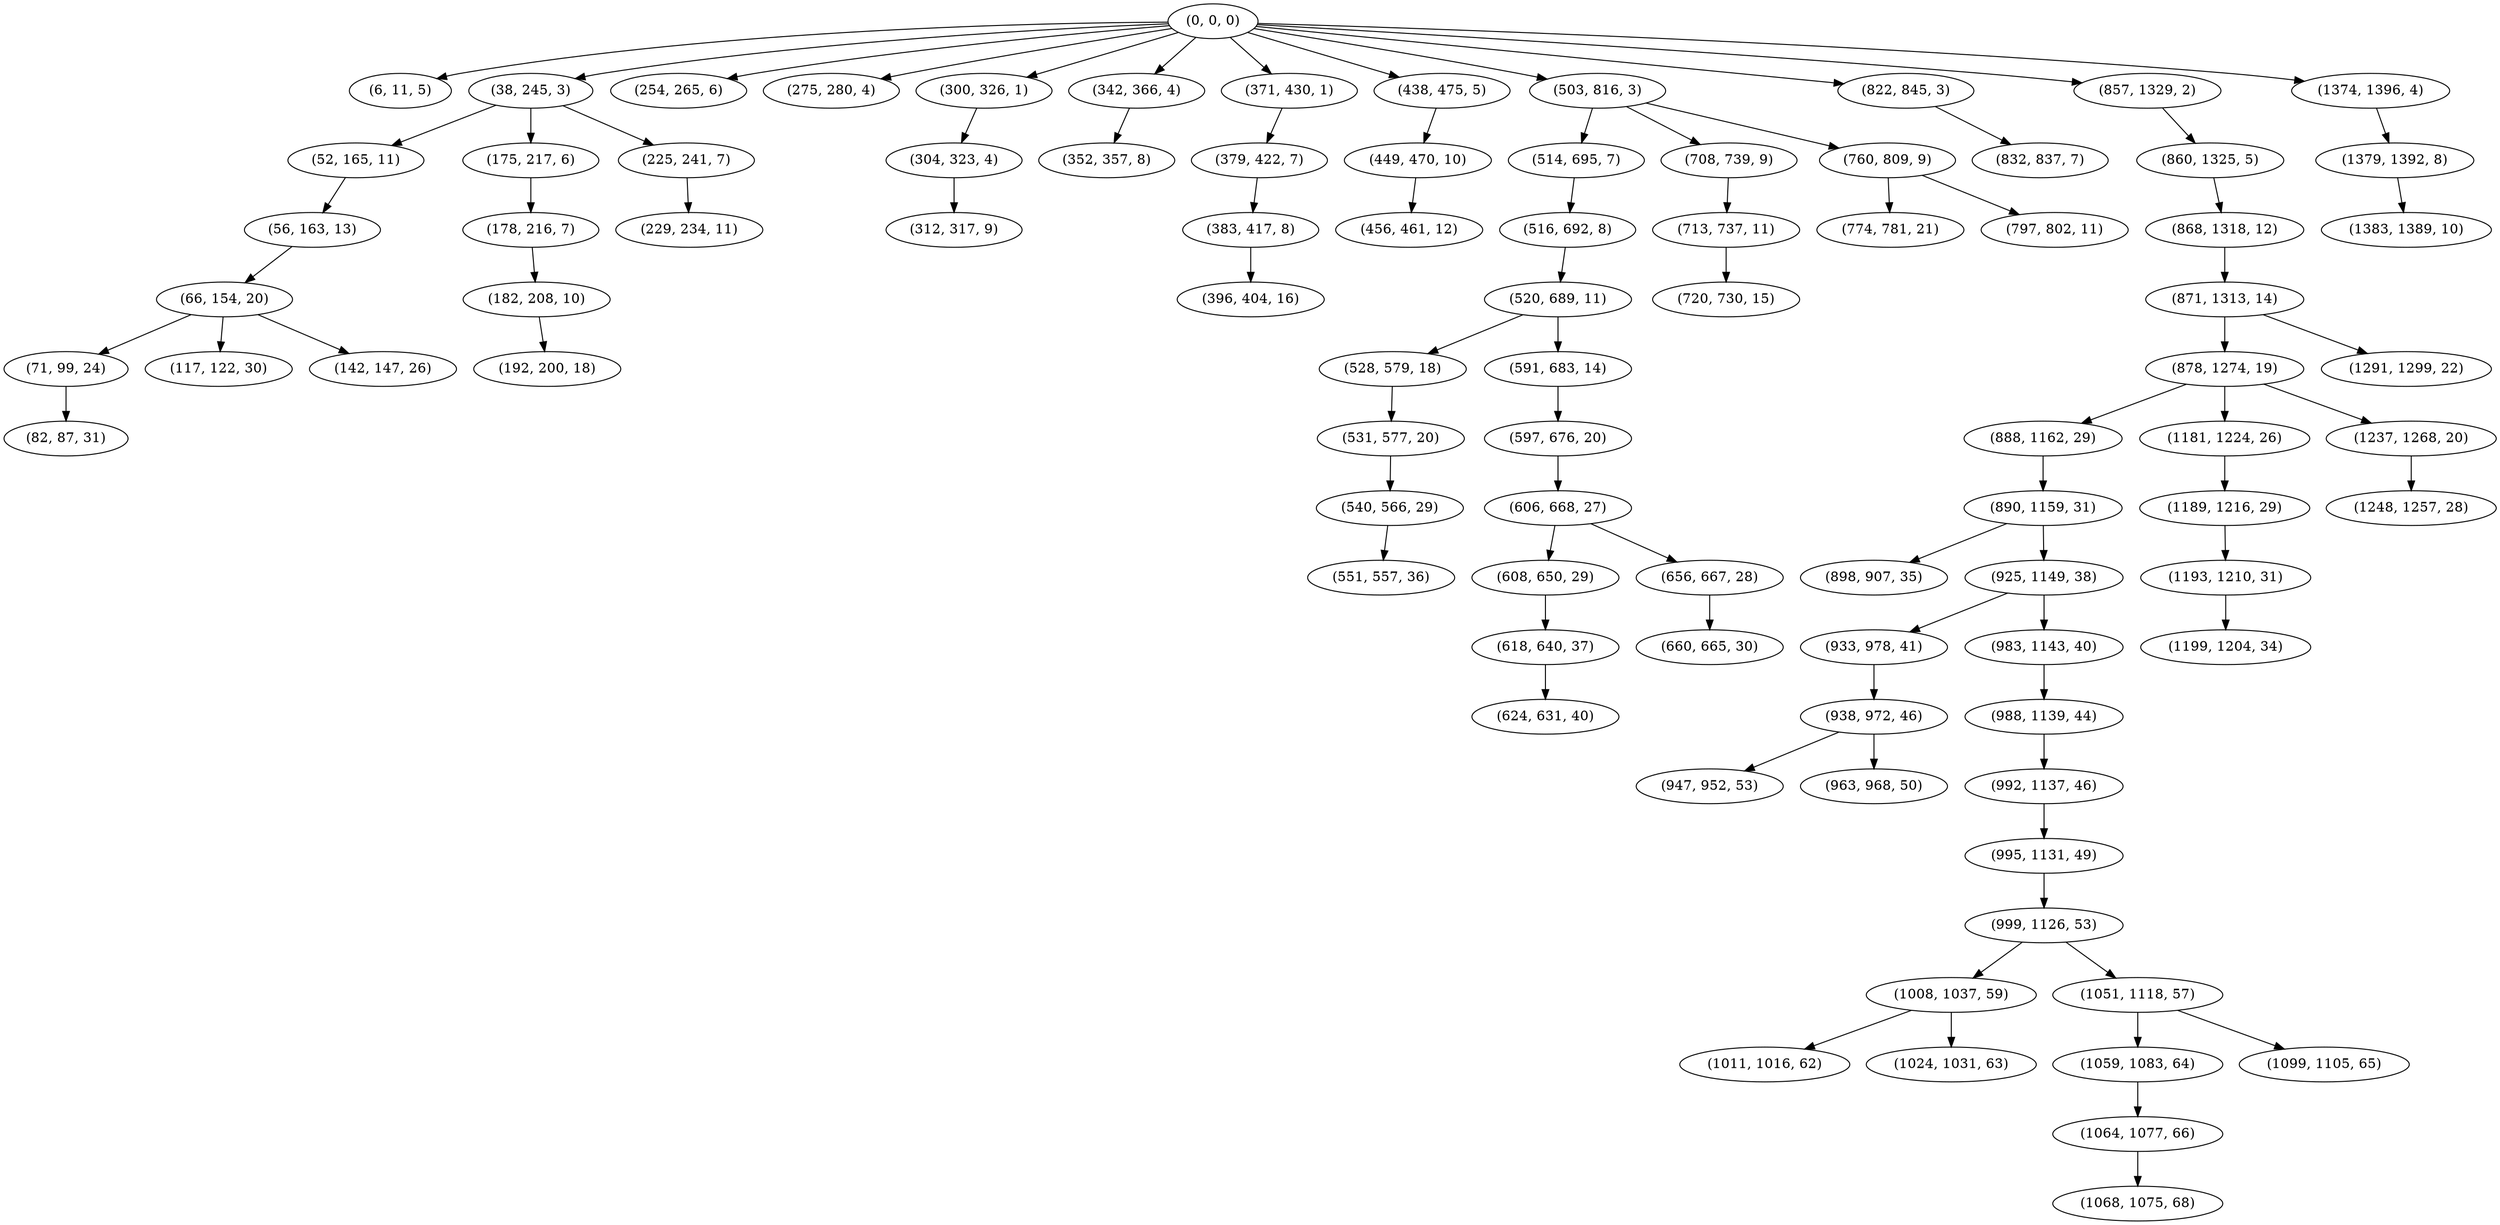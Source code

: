 digraph tree {
    "(0, 0, 0)";
    "(6, 11, 5)";
    "(38, 245, 3)";
    "(52, 165, 11)";
    "(56, 163, 13)";
    "(66, 154, 20)";
    "(71, 99, 24)";
    "(82, 87, 31)";
    "(117, 122, 30)";
    "(142, 147, 26)";
    "(175, 217, 6)";
    "(178, 216, 7)";
    "(182, 208, 10)";
    "(192, 200, 18)";
    "(225, 241, 7)";
    "(229, 234, 11)";
    "(254, 265, 6)";
    "(275, 280, 4)";
    "(300, 326, 1)";
    "(304, 323, 4)";
    "(312, 317, 9)";
    "(342, 366, 4)";
    "(352, 357, 8)";
    "(371, 430, 1)";
    "(379, 422, 7)";
    "(383, 417, 8)";
    "(396, 404, 16)";
    "(438, 475, 5)";
    "(449, 470, 10)";
    "(456, 461, 12)";
    "(503, 816, 3)";
    "(514, 695, 7)";
    "(516, 692, 8)";
    "(520, 689, 11)";
    "(528, 579, 18)";
    "(531, 577, 20)";
    "(540, 566, 29)";
    "(551, 557, 36)";
    "(591, 683, 14)";
    "(597, 676, 20)";
    "(606, 668, 27)";
    "(608, 650, 29)";
    "(618, 640, 37)";
    "(624, 631, 40)";
    "(656, 667, 28)";
    "(660, 665, 30)";
    "(708, 739, 9)";
    "(713, 737, 11)";
    "(720, 730, 15)";
    "(760, 809, 9)";
    "(774, 781, 21)";
    "(797, 802, 11)";
    "(822, 845, 3)";
    "(832, 837, 7)";
    "(857, 1329, 2)";
    "(860, 1325, 5)";
    "(868, 1318, 12)";
    "(871, 1313, 14)";
    "(878, 1274, 19)";
    "(888, 1162, 29)";
    "(890, 1159, 31)";
    "(898, 907, 35)";
    "(925, 1149, 38)";
    "(933, 978, 41)";
    "(938, 972, 46)";
    "(947, 952, 53)";
    "(963, 968, 50)";
    "(983, 1143, 40)";
    "(988, 1139, 44)";
    "(992, 1137, 46)";
    "(995, 1131, 49)";
    "(999, 1126, 53)";
    "(1008, 1037, 59)";
    "(1011, 1016, 62)";
    "(1024, 1031, 63)";
    "(1051, 1118, 57)";
    "(1059, 1083, 64)";
    "(1064, 1077, 66)";
    "(1068, 1075, 68)";
    "(1099, 1105, 65)";
    "(1181, 1224, 26)";
    "(1189, 1216, 29)";
    "(1193, 1210, 31)";
    "(1199, 1204, 34)";
    "(1237, 1268, 20)";
    "(1248, 1257, 28)";
    "(1291, 1299, 22)";
    "(1374, 1396, 4)";
    "(1379, 1392, 8)";
    "(1383, 1389, 10)";
    "(0, 0, 0)" -> "(6, 11, 5)";
    "(0, 0, 0)" -> "(38, 245, 3)";
    "(0, 0, 0)" -> "(254, 265, 6)";
    "(0, 0, 0)" -> "(275, 280, 4)";
    "(0, 0, 0)" -> "(300, 326, 1)";
    "(0, 0, 0)" -> "(342, 366, 4)";
    "(0, 0, 0)" -> "(371, 430, 1)";
    "(0, 0, 0)" -> "(438, 475, 5)";
    "(0, 0, 0)" -> "(503, 816, 3)";
    "(0, 0, 0)" -> "(822, 845, 3)";
    "(0, 0, 0)" -> "(857, 1329, 2)";
    "(0, 0, 0)" -> "(1374, 1396, 4)";
    "(38, 245, 3)" -> "(52, 165, 11)";
    "(38, 245, 3)" -> "(175, 217, 6)";
    "(38, 245, 3)" -> "(225, 241, 7)";
    "(52, 165, 11)" -> "(56, 163, 13)";
    "(56, 163, 13)" -> "(66, 154, 20)";
    "(66, 154, 20)" -> "(71, 99, 24)";
    "(66, 154, 20)" -> "(117, 122, 30)";
    "(66, 154, 20)" -> "(142, 147, 26)";
    "(71, 99, 24)" -> "(82, 87, 31)";
    "(175, 217, 6)" -> "(178, 216, 7)";
    "(178, 216, 7)" -> "(182, 208, 10)";
    "(182, 208, 10)" -> "(192, 200, 18)";
    "(225, 241, 7)" -> "(229, 234, 11)";
    "(300, 326, 1)" -> "(304, 323, 4)";
    "(304, 323, 4)" -> "(312, 317, 9)";
    "(342, 366, 4)" -> "(352, 357, 8)";
    "(371, 430, 1)" -> "(379, 422, 7)";
    "(379, 422, 7)" -> "(383, 417, 8)";
    "(383, 417, 8)" -> "(396, 404, 16)";
    "(438, 475, 5)" -> "(449, 470, 10)";
    "(449, 470, 10)" -> "(456, 461, 12)";
    "(503, 816, 3)" -> "(514, 695, 7)";
    "(503, 816, 3)" -> "(708, 739, 9)";
    "(503, 816, 3)" -> "(760, 809, 9)";
    "(514, 695, 7)" -> "(516, 692, 8)";
    "(516, 692, 8)" -> "(520, 689, 11)";
    "(520, 689, 11)" -> "(528, 579, 18)";
    "(520, 689, 11)" -> "(591, 683, 14)";
    "(528, 579, 18)" -> "(531, 577, 20)";
    "(531, 577, 20)" -> "(540, 566, 29)";
    "(540, 566, 29)" -> "(551, 557, 36)";
    "(591, 683, 14)" -> "(597, 676, 20)";
    "(597, 676, 20)" -> "(606, 668, 27)";
    "(606, 668, 27)" -> "(608, 650, 29)";
    "(606, 668, 27)" -> "(656, 667, 28)";
    "(608, 650, 29)" -> "(618, 640, 37)";
    "(618, 640, 37)" -> "(624, 631, 40)";
    "(656, 667, 28)" -> "(660, 665, 30)";
    "(708, 739, 9)" -> "(713, 737, 11)";
    "(713, 737, 11)" -> "(720, 730, 15)";
    "(760, 809, 9)" -> "(774, 781, 21)";
    "(760, 809, 9)" -> "(797, 802, 11)";
    "(822, 845, 3)" -> "(832, 837, 7)";
    "(857, 1329, 2)" -> "(860, 1325, 5)";
    "(860, 1325, 5)" -> "(868, 1318, 12)";
    "(868, 1318, 12)" -> "(871, 1313, 14)";
    "(871, 1313, 14)" -> "(878, 1274, 19)";
    "(871, 1313, 14)" -> "(1291, 1299, 22)";
    "(878, 1274, 19)" -> "(888, 1162, 29)";
    "(878, 1274, 19)" -> "(1181, 1224, 26)";
    "(878, 1274, 19)" -> "(1237, 1268, 20)";
    "(888, 1162, 29)" -> "(890, 1159, 31)";
    "(890, 1159, 31)" -> "(898, 907, 35)";
    "(890, 1159, 31)" -> "(925, 1149, 38)";
    "(925, 1149, 38)" -> "(933, 978, 41)";
    "(925, 1149, 38)" -> "(983, 1143, 40)";
    "(933, 978, 41)" -> "(938, 972, 46)";
    "(938, 972, 46)" -> "(947, 952, 53)";
    "(938, 972, 46)" -> "(963, 968, 50)";
    "(983, 1143, 40)" -> "(988, 1139, 44)";
    "(988, 1139, 44)" -> "(992, 1137, 46)";
    "(992, 1137, 46)" -> "(995, 1131, 49)";
    "(995, 1131, 49)" -> "(999, 1126, 53)";
    "(999, 1126, 53)" -> "(1008, 1037, 59)";
    "(999, 1126, 53)" -> "(1051, 1118, 57)";
    "(1008, 1037, 59)" -> "(1011, 1016, 62)";
    "(1008, 1037, 59)" -> "(1024, 1031, 63)";
    "(1051, 1118, 57)" -> "(1059, 1083, 64)";
    "(1051, 1118, 57)" -> "(1099, 1105, 65)";
    "(1059, 1083, 64)" -> "(1064, 1077, 66)";
    "(1064, 1077, 66)" -> "(1068, 1075, 68)";
    "(1181, 1224, 26)" -> "(1189, 1216, 29)";
    "(1189, 1216, 29)" -> "(1193, 1210, 31)";
    "(1193, 1210, 31)" -> "(1199, 1204, 34)";
    "(1237, 1268, 20)" -> "(1248, 1257, 28)";
    "(1374, 1396, 4)" -> "(1379, 1392, 8)";
    "(1379, 1392, 8)" -> "(1383, 1389, 10)";
}
